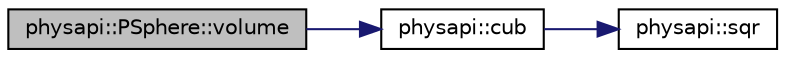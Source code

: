 digraph "physapi::PSphere::volume"
{
 // LATEX_PDF_SIZE
  edge [fontname="Helvetica",fontsize="10",labelfontname="Helvetica",labelfontsize="10"];
  node [fontname="Helvetica",fontsize="10",shape=record];
  rankdir="LR";
  Node1 [label="physapi::PSphere::volume",height=0.2,width=0.4,color="black", fillcolor="grey75", style="filled", fontcolor="black",tooltip="Get the volume of the geometry."];
  Node1 -> Node2 [color="midnightblue",fontsize="10",style="solid",fontname="Helvetica"];
  Node2 [label="physapi::cub",height=0.2,width=0.4,color="black", fillcolor="white", style="filled",URL="$group__core.html#gad811674e1b0bbc9874f87965cfa33561",tooltip="Calculate the cube of an obj(scalar, vector, etc)"];
  Node2 -> Node3 [color="midnightblue",fontsize="10",style="solid",fontname="Helvetica"];
  Node3 [label="physapi::sqr",height=0.2,width=0.4,color="black", fillcolor="white", style="filled",URL="$group__core.html#ga01ea6c103ae225b6d9c3dec92bd7141c",tooltip="Calculate the square of an obj(number, scalar, vector, etc)"];
}
